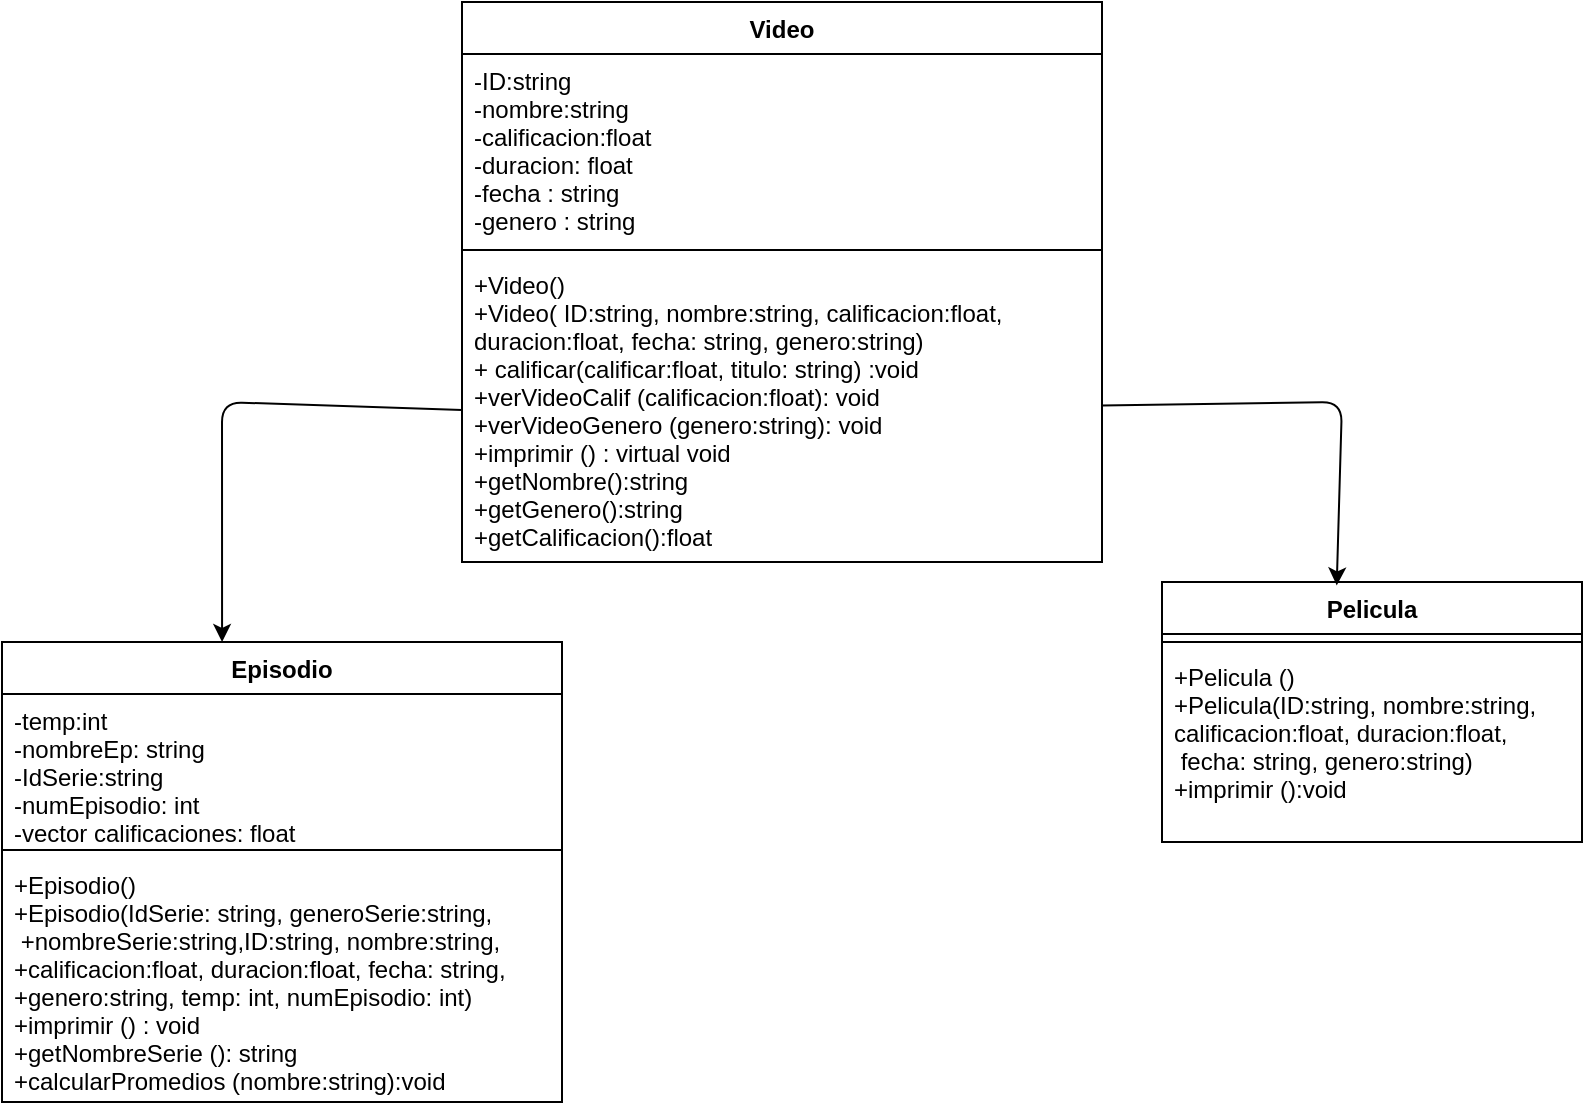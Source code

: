 <mxfile>
    <diagram id="0hwx_mpJFcFCnCtMh5_W" name="Page-1">
        <mxGraphModel dx="497" dy="433" grid="1" gridSize="10" guides="1" tooltips="1" connect="1" arrows="1" fold="1" page="1" pageScale="1" pageWidth="850" pageHeight="1100" math="0" shadow="0">
            <root>
                <mxCell id="0"/>
                <mxCell id="1" parent="0"/>
                <mxCell id="2" value="Video" style="swimlane;fontStyle=1;align=center;verticalAlign=top;childLayout=stackLayout;horizontal=1;startSize=26;horizontalStack=0;resizeParent=1;resizeParentMax=0;resizeLast=0;collapsible=1;marginBottom=0;" parent="1" vertex="1">
                    <mxGeometry x="240" y="40" width="320" height="280" as="geometry"/>
                </mxCell>
                <mxCell id="3" value="-ID:string&#10;-nombre:string&#10;-calificacion:float&#10;-duracion: float&#10;-fecha : string&#10;-genero : string&#10;" style="text;strokeColor=none;fillColor=none;align=left;verticalAlign=top;spacingLeft=4;spacingRight=4;overflow=hidden;rotatable=0;points=[[0,0.5],[1,0.5]];portConstraint=eastwest;" parent="2" vertex="1">
                    <mxGeometry y="26" width="320" height="94" as="geometry"/>
                </mxCell>
                <mxCell id="4" value="" style="line;strokeWidth=1;fillColor=none;align=left;verticalAlign=middle;spacingTop=-1;spacingLeft=3;spacingRight=3;rotatable=0;labelPosition=right;points=[];portConstraint=eastwest;strokeColor=inherit;" parent="2" vertex="1">
                    <mxGeometry y="120" width="320" height="8" as="geometry"/>
                </mxCell>
                <mxCell id="5" value="+Video()&#10;+Video( ID:string, nombre:string, calificacion:float, &#10;duracion:float, fecha: string, genero:string)&#10;+ calificar(calificar:float, titulo: string) :void&#10;+verVideoCalif (calificacion:float): void&#10;+verVideoGenero (genero:string): void&#10;+imprimir () : virtual void&#10;+getNombre():string&#10;+getGenero():string&#10;+getCalificacion():float&#10;" style="text;strokeColor=none;fillColor=none;align=left;verticalAlign=top;spacingLeft=4;spacingRight=4;overflow=hidden;rotatable=0;points=[[0,0.5],[1,0.5]];portConstraint=eastwest;" parent="2" vertex="1">
                    <mxGeometry y="128" width="320" height="152" as="geometry"/>
                </mxCell>
                <mxCell id="6" value="Episodio" style="swimlane;fontStyle=1;align=center;verticalAlign=top;childLayout=stackLayout;horizontal=1;startSize=26;horizontalStack=0;resizeParent=1;resizeParentMax=0;resizeLast=0;collapsible=1;marginBottom=0;" parent="1" vertex="1">
                    <mxGeometry x="10" y="360" width="280" height="230" as="geometry"/>
                </mxCell>
                <mxCell id="7" value="-temp:int&#10;-nombreEp: string&#10;-IdSerie:string&#10;-numEpisodio: int&#10;-vector calificaciones: float" style="text;strokeColor=none;fillColor=none;align=left;verticalAlign=top;spacingLeft=4;spacingRight=4;overflow=hidden;rotatable=0;points=[[0,0.5],[1,0.5]];portConstraint=eastwest;" parent="6" vertex="1">
                    <mxGeometry y="26" width="280" height="74" as="geometry"/>
                </mxCell>
                <mxCell id="8" value="" style="line;strokeWidth=1;fillColor=none;align=left;verticalAlign=middle;spacingTop=-1;spacingLeft=3;spacingRight=3;rotatable=0;labelPosition=right;points=[];portConstraint=eastwest;strokeColor=inherit;" parent="6" vertex="1">
                    <mxGeometry y="100" width="280" height="8" as="geometry"/>
                </mxCell>
                <mxCell id="9" value="+Episodio()&#10;+Episodio(IdSerie: string, generoSerie:string,&#10; +nombreSerie:string,ID:string, nombre:string,&#10;+calificacion:float, duracion:float, fecha: string, &#10;+genero:string, temp: int, numEpisodio: int)&#10;+imprimir () : void&#10;+getNombreSerie (): string&#10;+calcularPromedios (nombre:string):void" style="text;strokeColor=none;fillColor=none;align=left;verticalAlign=top;spacingLeft=4;spacingRight=4;overflow=hidden;rotatable=0;points=[[0,0.5],[1,0.5]];portConstraint=eastwest;" parent="6" vertex="1">
                    <mxGeometry y="108" width="280" height="122" as="geometry"/>
                </mxCell>
                <mxCell id="12" style="edgeStyle=none;html=1;exitX=0;exitY=0.5;exitDx=0;exitDy=0;entryX=0.393;entryY=0;entryDx=0;entryDy=0;entryPerimeter=0;" parent="1" source="5" target="6" edge="1">
                    <mxGeometry relative="1" as="geometry">
                        <mxPoint x="100" y="330" as="targetPoint"/>
                        <Array as="points">
                            <mxPoint x="120" y="240"/>
                        </Array>
                    </mxGeometry>
                </mxCell>
                <mxCell id="13" value="Pelicula" style="swimlane;fontStyle=1;align=center;verticalAlign=top;childLayout=stackLayout;horizontal=1;startSize=26;horizontalStack=0;resizeParent=1;resizeParentMax=0;resizeLast=0;collapsible=1;marginBottom=0;" parent="1" vertex="1">
                    <mxGeometry x="590" y="330" width="210" height="130" as="geometry"/>
                </mxCell>
                <mxCell id="15" value="" style="line;strokeWidth=1;fillColor=none;align=left;verticalAlign=middle;spacingTop=-1;spacingLeft=3;spacingRight=3;rotatable=0;labelPosition=right;points=[];portConstraint=eastwest;strokeColor=inherit;" parent="13" vertex="1">
                    <mxGeometry y="26" width="210" height="8" as="geometry"/>
                </mxCell>
                <mxCell id="16" value="+Pelicula ()&#10;+Pelicula(ID:string, nombre:string, &#10;calificacion:float, duracion:float,&#10; fecha: string, genero:string)&#10;+imprimir ():void&#10;" style="text;strokeColor=none;fillColor=none;align=left;verticalAlign=top;spacingLeft=4;spacingRight=4;overflow=hidden;rotatable=0;points=[[0,0.5],[1,0.5]];portConstraint=eastwest;" parent="13" vertex="1">
                    <mxGeometry y="34" width="210" height="96" as="geometry"/>
                </mxCell>
                <mxCell id="17" style="edgeStyle=none;html=1;entryX=0.416;entryY=0.013;entryDx=0;entryDy=0;entryPerimeter=0;" parent="1" source="5" target="13" edge="1">
                    <mxGeometry relative="1" as="geometry">
                        <mxPoint x="780" y="240" as="targetPoint"/>
                        <Array as="points">
                            <mxPoint x="680" y="240"/>
                        </Array>
                    </mxGeometry>
                </mxCell>
            </root>
        </mxGraphModel>
    </diagram>
</mxfile>